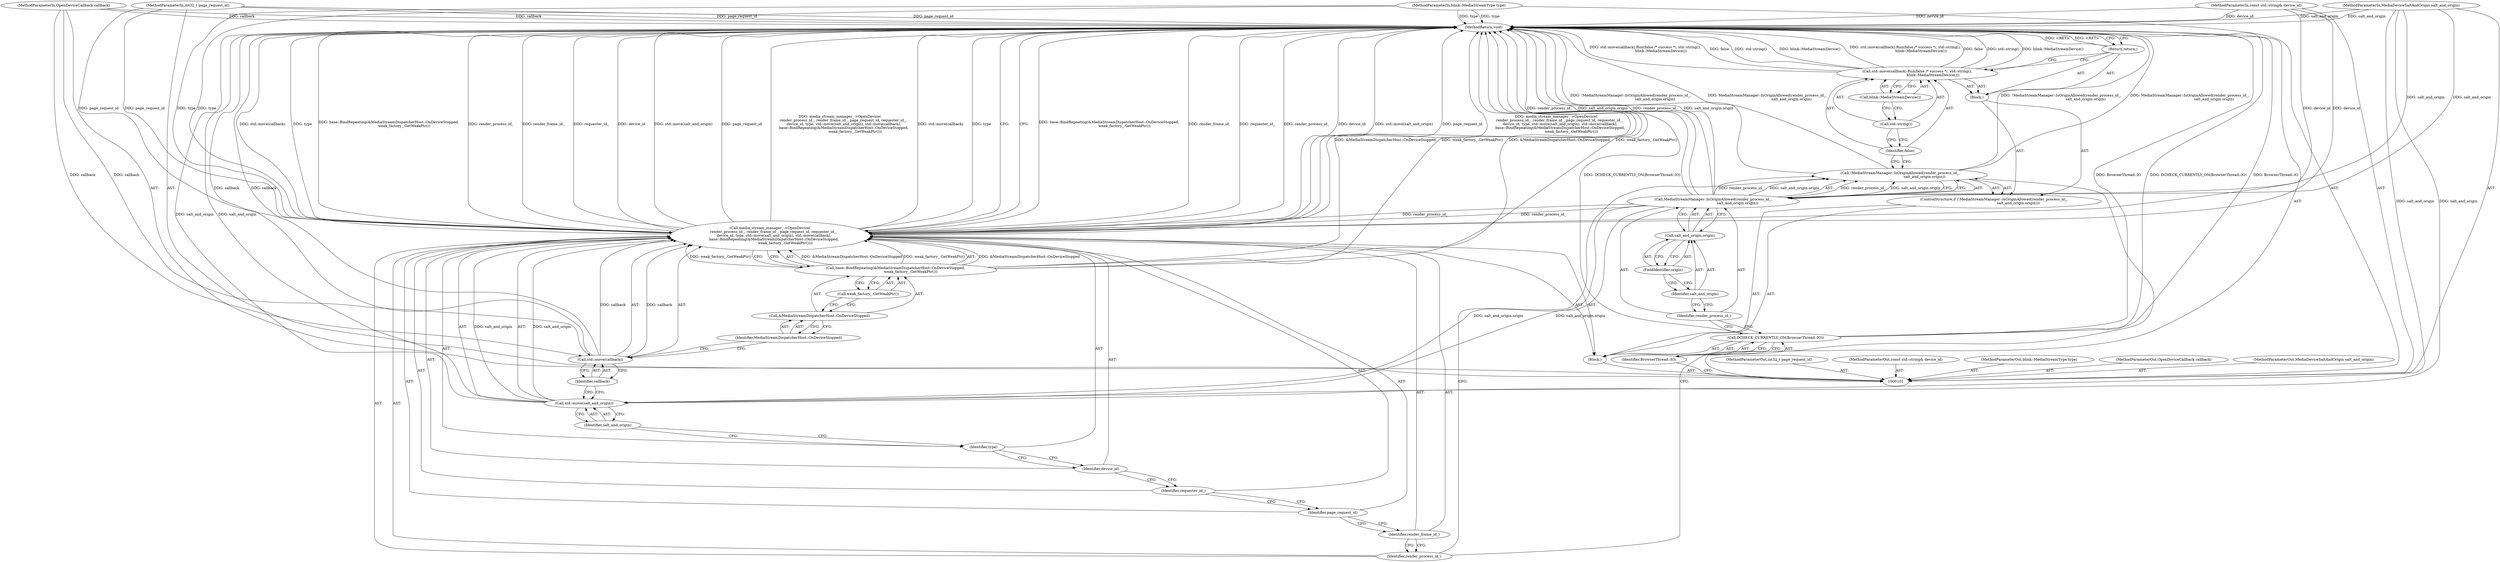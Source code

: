 digraph "1_Chrome_cfb022640b5eec337b06f88a485487dc92ca1ac1" {
"1000138" [label="(MethodReturn,void)"];
"1000119" [label="(Identifier,false)"];
"1000118" [label="(Call,std::move(callback).Run(false /* success */, std::string(),\n                            blink::MediaStreamDevice()))"];
"1000120" [label="(Call,std::string())"];
"1000121" [label="(Call,blink::MediaStreamDevice())"];
"1000122" [label="(Return,return;)"];
"1000123" [label="(Call,media_stream_manager_->OpenDevice(\n      render_process_id_, render_frame_id_, page_request_id, requester_id_,\n       device_id, type, std::move(salt_and_origin), std::move(callback),\n       base::BindRepeating(&MediaStreamDispatcherHost::OnDeviceStopped,\n                           weak_factory_.GetWeakPtr())))"];
"1000125" [label="(Identifier,render_frame_id_)"];
"1000126" [label="(Identifier,page_request_id)"];
"1000124" [label="(Identifier,render_process_id_)"];
"1000127" [label="(Identifier,requester_id_)"];
"1000129" [label="(Identifier,type)"];
"1000130" [label="(Call,std::move(salt_and_origin))"];
"1000131" [label="(Identifier,salt_and_origin)"];
"1000132" [label="(Call,std::move(callback))"];
"1000133" [label="(Identifier,callback)"];
"1000128" [label="(Identifier,device_id)"];
"1000135" [label="(Call,&MediaStreamDispatcherHost::OnDeviceStopped)"];
"1000136" [label="(Identifier,MediaStreamDispatcherHost::OnDeviceStopped)"];
"1000134" [label="(Call,base::BindRepeating(&MediaStreamDispatcherHost::OnDeviceStopped,\n                           weak_factory_.GetWeakPtr()))"];
"1000137" [label="(Call,weak_factory_.GetWeakPtr())"];
"1000102" [label="(MethodParameterIn,int32_t page_request_id)"];
"1000205" [label="(MethodParameterOut,int32_t page_request_id)"];
"1000103" [label="(MethodParameterIn,const std::string& device_id)"];
"1000206" [label="(MethodParameterOut,const std::string& device_id)"];
"1000104" [label="(MethodParameterIn,blink::MediaStreamType type)"];
"1000207" [label="(MethodParameterOut,blink::MediaStreamType type)"];
"1000105" [label="(MethodParameterIn,OpenDeviceCallback callback)"];
"1000208" [label="(MethodParameterOut,OpenDeviceCallback callback)"];
"1000106" [label="(MethodParameterIn,MediaDeviceSaltAndOrigin salt_and_origin)"];
"1000209" [label="(MethodParameterOut,MediaDeviceSaltAndOrigin salt_and_origin)"];
"1000107" [label="(Block,)"];
"1000108" [label="(Call,DCHECK_CURRENTLY_ON(BrowserThread::IO))"];
"1000109" [label="(Identifier,BrowserThread::IO)"];
"1000110" [label="(ControlStructure,if (!MediaStreamManager::IsOriginAllowed(render_process_id_,\n                                           salt_and_origin.origin)))"];
"1000113" [label="(Identifier,render_process_id_)"];
"1000111" [label="(Call,!MediaStreamManager::IsOriginAllowed(render_process_id_,\n                                           salt_and_origin.origin))"];
"1000112" [label="(Call,MediaStreamManager::IsOriginAllowed(render_process_id_,\n                                           salt_and_origin.origin))"];
"1000114" [label="(Call,salt_and_origin.origin)"];
"1000115" [label="(Identifier,salt_and_origin)"];
"1000116" [label="(FieldIdentifier,origin)"];
"1000117" [label="(Block,)"];
"1000138" -> "1000101"  [label="AST: "];
"1000138" -> "1000122"  [label="CFG: "];
"1000138" -> "1000123"  [label="CFG: "];
"1000122" -> "1000138"  [label="DDG: <RET>"];
"1000123" -> "1000138"  [label="DDG: render_frame_id_"];
"1000123" -> "1000138"  [label="DDG: requester_id_"];
"1000123" -> "1000138"  [label="DDG: device_id"];
"1000123" -> "1000138"  [label="DDG: std::move(salt_and_origin)"];
"1000123" -> "1000138"  [label="DDG: page_request_id"];
"1000123" -> "1000138"  [label="DDG: media_stream_manager_->OpenDevice(\n      render_process_id_, render_frame_id_, page_request_id, requester_id_,\n       device_id, type, std::move(salt_and_origin), std::move(callback),\n       base::BindRepeating(&MediaStreamDispatcherHost::OnDeviceStopped,\n                           weak_factory_.GetWeakPtr()))"];
"1000123" -> "1000138"  [label="DDG: std::move(callback)"];
"1000123" -> "1000138"  [label="DDG: type"];
"1000123" -> "1000138"  [label="DDG: base::BindRepeating(&MediaStreamDispatcherHost::OnDeviceStopped,\n                           weak_factory_.GetWeakPtr())"];
"1000123" -> "1000138"  [label="DDG: render_process_id_"];
"1000108" -> "1000138"  [label="DDG: DCHECK_CURRENTLY_ON(BrowserThread::IO)"];
"1000108" -> "1000138"  [label="DDG: BrowserThread::IO"];
"1000104" -> "1000138"  [label="DDG: type"];
"1000105" -> "1000138"  [label="DDG: callback"];
"1000112" -> "1000138"  [label="DDG: salt_and_origin.origin"];
"1000112" -> "1000138"  [label="DDG: render_process_id_"];
"1000118" -> "1000138"  [label="DDG: blink::MediaStreamDevice()"];
"1000118" -> "1000138"  [label="DDG: std::move(callback).Run(false /* success */, std::string(),\n                            blink::MediaStreamDevice())"];
"1000118" -> "1000138"  [label="DDG: false"];
"1000118" -> "1000138"  [label="DDG: std::string()"];
"1000111" -> "1000138"  [label="DDG: !MediaStreamManager::IsOriginAllowed(render_process_id_,\n                                           salt_and_origin.origin)"];
"1000111" -> "1000138"  [label="DDG: MediaStreamManager::IsOriginAllowed(render_process_id_,\n                                           salt_and_origin.origin)"];
"1000103" -> "1000138"  [label="DDG: device_id"];
"1000132" -> "1000138"  [label="DDG: callback"];
"1000102" -> "1000138"  [label="DDG: page_request_id"];
"1000134" -> "1000138"  [label="DDG: &MediaStreamDispatcherHost::OnDeviceStopped"];
"1000134" -> "1000138"  [label="DDG: weak_factory_.GetWeakPtr()"];
"1000106" -> "1000138"  [label="DDG: salt_and_origin"];
"1000130" -> "1000138"  [label="DDG: salt_and_origin"];
"1000119" -> "1000118"  [label="AST: "];
"1000119" -> "1000111"  [label="CFG: "];
"1000120" -> "1000119"  [label="CFG: "];
"1000118" -> "1000117"  [label="AST: "];
"1000118" -> "1000121"  [label="CFG: "];
"1000119" -> "1000118"  [label="AST: "];
"1000120" -> "1000118"  [label="AST: "];
"1000121" -> "1000118"  [label="AST: "];
"1000122" -> "1000118"  [label="CFG: "];
"1000118" -> "1000138"  [label="DDG: blink::MediaStreamDevice()"];
"1000118" -> "1000138"  [label="DDG: std::move(callback).Run(false /* success */, std::string(),\n                            blink::MediaStreamDevice())"];
"1000118" -> "1000138"  [label="DDG: false"];
"1000118" -> "1000138"  [label="DDG: std::string()"];
"1000120" -> "1000118"  [label="AST: "];
"1000120" -> "1000119"  [label="CFG: "];
"1000121" -> "1000120"  [label="CFG: "];
"1000121" -> "1000118"  [label="AST: "];
"1000121" -> "1000120"  [label="CFG: "];
"1000118" -> "1000121"  [label="CFG: "];
"1000122" -> "1000117"  [label="AST: "];
"1000122" -> "1000118"  [label="CFG: "];
"1000138" -> "1000122"  [label="CFG: "];
"1000122" -> "1000138"  [label="DDG: <RET>"];
"1000123" -> "1000107"  [label="AST: "];
"1000123" -> "1000134"  [label="CFG: "];
"1000124" -> "1000123"  [label="AST: "];
"1000125" -> "1000123"  [label="AST: "];
"1000126" -> "1000123"  [label="AST: "];
"1000127" -> "1000123"  [label="AST: "];
"1000128" -> "1000123"  [label="AST: "];
"1000129" -> "1000123"  [label="AST: "];
"1000130" -> "1000123"  [label="AST: "];
"1000132" -> "1000123"  [label="AST: "];
"1000134" -> "1000123"  [label="AST: "];
"1000138" -> "1000123"  [label="CFG: "];
"1000123" -> "1000138"  [label="DDG: render_frame_id_"];
"1000123" -> "1000138"  [label="DDG: requester_id_"];
"1000123" -> "1000138"  [label="DDG: device_id"];
"1000123" -> "1000138"  [label="DDG: std::move(salt_and_origin)"];
"1000123" -> "1000138"  [label="DDG: page_request_id"];
"1000123" -> "1000138"  [label="DDG: media_stream_manager_->OpenDevice(\n      render_process_id_, render_frame_id_, page_request_id, requester_id_,\n       device_id, type, std::move(salt_and_origin), std::move(callback),\n       base::BindRepeating(&MediaStreamDispatcherHost::OnDeviceStopped,\n                           weak_factory_.GetWeakPtr()))"];
"1000123" -> "1000138"  [label="DDG: std::move(callback)"];
"1000123" -> "1000138"  [label="DDG: type"];
"1000123" -> "1000138"  [label="DDG: base::BindRepeating(&MediaStreamDispatcherHost::OnDeviceStopped,\n                           weak_factory_.GetWeakPtr())"];
"1000123" -> "1000138"  [label="DDG: render_process_id_"];
"1000112" -> "1000123"  [label="DDG: render_process_id_"];
"1000102" -> "1000123"  [label="DDG: page_request_id"];
"1000103" -> "1000123"  [label="DDG: device_id"];
"1000104" -> "1000123"  [label="DDG: type"];
"1000130" -> "1000123"  [label="DDG: salt_and_origin"];
"1000132" -> "1000123"  [label="DDG: callback"];
"1000134" -> "1000123"  [label="DDG: &MediaStreamDispatcherHost::OnDeviceStopped"];
"1000134" -> "1000123"  [label="DDG: weak_factory_.GetWeakPtr()"];
"1000125" -> "1000123"  [label="AST: "];
"1000125" -> "1000124"  [label="CFG: "];
"1000126" -> "1000125"  [label="CFG: "];
"1000126" -> "1000123"  [label="AST: "];
"1000126" -> "1000125"  [label="CFG: "];
"1000127" -> "1000126"  [label="CFG: "];
"1000124" -> "1000123"  [label="AST: "];
"1000124" -> "1000111"  [label="CFG: "];
"1000125" -> "1000124"  [label="CFG: "];
"1000127" -> "1000123"  [label="AST: "];
"1000127" -> "1000126"  [label="CFG: "];
"1000128" -> "1000127"  [label="CFG: "];
"1000129" -> "1000123"  [label="AST: "];
"1000129" -> "1000128"  [label="CFG: "];
"1000131" -> "1000129"  [label="CFG: "];
"1000130" -> "1000123"  [label="AST: "];
"1000130" -> "1000131"  [label="CFG: "];
"1000131" -> "1000130"  [label="AST: "];
"1000133" -> "1000130"  [label="CFG: "];
"1000130" -> "1000138"  [label="DDG: salt_and_origin"];
"1000130" -> "1000123"  [label="DDG: salt_and_origin"];
"1000112" -> "1000130"  [label="DDG: salt_and_origin.origin"];
"1000106" -> "1000130"  [label="DDG: salt_and_origin"];
"1000131" -> "1000130"  [label="AST: "];
"1000131" -> "1000129"  [label="CFG: "];
"1000130" -> "1000131"  [label="CFG: "];
"1000132" -> "1000123"  [label="AST: "];
"1000132" -> "1000133"  [label="CFG: "];
"1000133" -> "1000132"  [label="AST: "];
"1000136" -> "1000132"  [label="CFG: "];
"1000132" -> "1000138"  [label="DDG: callback"];
"1000132" -> "1000123"  [label="DDG: callback"];
"1000105" -> "1000132"  [label="DDG: callback"];
"1000133" -> "1000132"  [label="AST: "];
"1000133" -> "1000130"  [label="CFG: "];
"1000132" -> "1000133"  [label="CFG: "];
"1000128" -> "1000123"  [label="AST: "];
"1000128" -> "1000127"  [label="CFG: "];
"1000129" -> "1000128"  [label="CFG: "];
"1000135" -> "1000134"  [label="AST: "];
"1000135" -> "1000136"  [label="CFG: "];
"1000136" -> "1000135"  [label="AST: "];
"1000137" -> "1000135"  [label="CFG: "];
"1000136" -> "1000135"  [label="AST: "];
"1000136" -> "1000132"  [label="CFG: "];
"1000135" -> "1000136"  [label="CFG: "];
"1000134" -> "1000123"  [label="AST: "];
"1000134" -> "1000137"  [label="CFG: "];
"1000135" -> "1000134"  [label="AST: "];
"1000137" -> "1000134"  [label="AST: "];
"1000123" -> "1000134"  [label="CFG: "];
"1000134" -> "1000138"  [label="DDG: &MediaStreamDispatcherHost::OnDeviceStopped"];
"1000134" -> "1000138"  [label="DDG: weak_factory_.GetWeakPtr()"];
"1000134" -> "1000123"  [label="DDG: &MediaStreamDispatcherHost::OnDeviceStopped"];
"1000134" -> "1000123"  [label="DDG: weak_factory_.GetWeakPtr()"];
"1000137" -> "1000134"  [label="AST: "];
"1000137" -> "1000135"  [label="CFG: "];
"1000134" -> "1000137"  [label="CFG: "];
"1000102" -> "1000101"  [label="AST: "];
"1000102" -> "1000138"  [label="DDG: page_request_id"];
"1000102" -> "1000123"  [label="DDG: page_request_id"];
"1000205" -> "1000101"  [label="AST: "];
"1000103" -> "1000101"  [label="AST: "];
"1000103" -> "1000138"  [label="DDG: device_id"];
"1000103" -> "1000123"  [label="DDG: device_id"];
"1000206" -> "1000101"  [label="AST: "];
"1000104" -> "1000101"  [label="AST: "];
"1000104" -> "1000138"  [label="DDG: type"];
"1000104" -> "1000123"  [label="DDG: type"];
"1000207" -> "1000101"  [label="AST: "];
"1000105" -> "1000101"  [label="AST: "];
"1000105" -> "1000138"  [label="DDG: callback"];
"1000105" -> "1000132"  [label="DDG: callback"];
"1000208" -> "1000101"  [label="AST: "];
"1000106" -> "1000101"  [label="AST: "];
"1000106" -> "1000138"  [label="DDG: salt_and_origin"];
"1000106" -> "1000112"  [label="DDG: salt_and_origin"];
"1000106" -> "1000130"  [label="DDG: salt_and_origin"];
"1000209" -> "1000101"  [label="AST: "];
"1000107" -> "1000101"  [label="AST: "];
"1000108" -> "1000107"  [label="AST: "];
"1000110" -> "1000107"  [label="AST: "];
"1000123" -> "1000107"  [label="AST: "];
"1000108" -> "1000107"  [label="AST: "];
"1000108" -> "1000109"  [label="CFG: "];
"1000109" -> "1000108"  [label="AST: "];
"1000113" -> "1000108"  [label="CFG: "];
"1000108" -> "1000138"  [label="DDG: DCHECK_CURRENTLY_ON(BrowserThread::IO)"];
"1000108" -> "1000138"  [label="DDG: BrowserThread::IO"];
"1000109" -> "1000108"  [label="AST: "];
"1000109" -> "1000101"  [label="CFG: "];
"1000108" -> "1000109"  [label="CFG: "];
"1000110" -> "1000107"  [label="AST: "];
"1000111" -> "1000110"  [label="AST: "];
"1000117" -> "1000110"  [label="AST: "];
"1000113" -> "1000112"  [label="AST: "];
"1000113" -> "1000108"  [label="CFG: "];
"1000115" -> "1000113"  [label="CFG: "];
"1000111" -> "1000110"  [label="AST: "];
"1000111" -> "1000112"  [label="CFG: "];
"1000112" -> "1000111"  [label="AST: "];
"1000119" -> "1000111"  [label="CFG: "];
"1000124" -> "1000111"  [label="CFG: "];
"1000111" -> "1000138"  [label="DDG: !MediaStreamManager::IsOriginAllowed(render_process_id_,\n                                           salt_and_origin.origin)"];
"1000111" -> "1000138"  [label="DDG: MediaStreamManager::IsOriginAllowed(render_process_id_,\n                                           salt_and_origin.origin)"];
"1000112" -> "1000111"  [label="DDG: render_process_id_"];
"1000112" -> "1000111"  [label="DDG: salt_and_origin.origin"];
"1000112" -> "1000111"  [label="AST: "];
"1000112" -> "1000114"  [label="CFG: "];
"1000113" -> "1000112"  [label="AST: "];
"1000114" -> "1000112"  [label="AST: "];
"1000111" -> "1000112"  [label="CFG: "];
"1000112" -> "1000138"  [label="DDG: salt_and_origin.origin"];
"1000112" -> "1000138"  [label="DDG: render_process_id_"];
"1000112" -> "1000111"  [label="DDG: render_process_id_"];
"1000112" -> "1000111"  [label="DDG: salt_and_origin.origin"];
"1000106" -> "1000112"  [label="DDG: salt_and_origin"];
"1000112" -> "1000123"  [label="DDG: render_process_id_"];
"1000112" -> "1000130"  [label="DDG: salt_and_origin.origin"];
"1000114" -> "1000112"  [label="AST: "];
"1000114" -> "1000116"  [label="CFG: "];
"1000115" -> "1000114"  [label="AST: "];
"1000116" -> "1000114"  [label="AST: "];
"1000112" -> "1000114"  [label="CFG: "];
"1000115" -> "1000114"  [label="AST: "];
"1000115" -> "1000113"  [label="CFG: "];
"1000116" -> "1000115"  [label="CFG: "];
"1000116" -> "1000114"  [label="AST: "];
"1000116" -> "1000115"  [label="CFG: "];
"1000114" -> "1000116"  [label="CFG: "];
"1000117" -> "1000110"  [label="AST: "];
"1000118" -> "1000117"  [label="AST: "];
"1000122" -> "1000117"  [label="AST: "];
}
